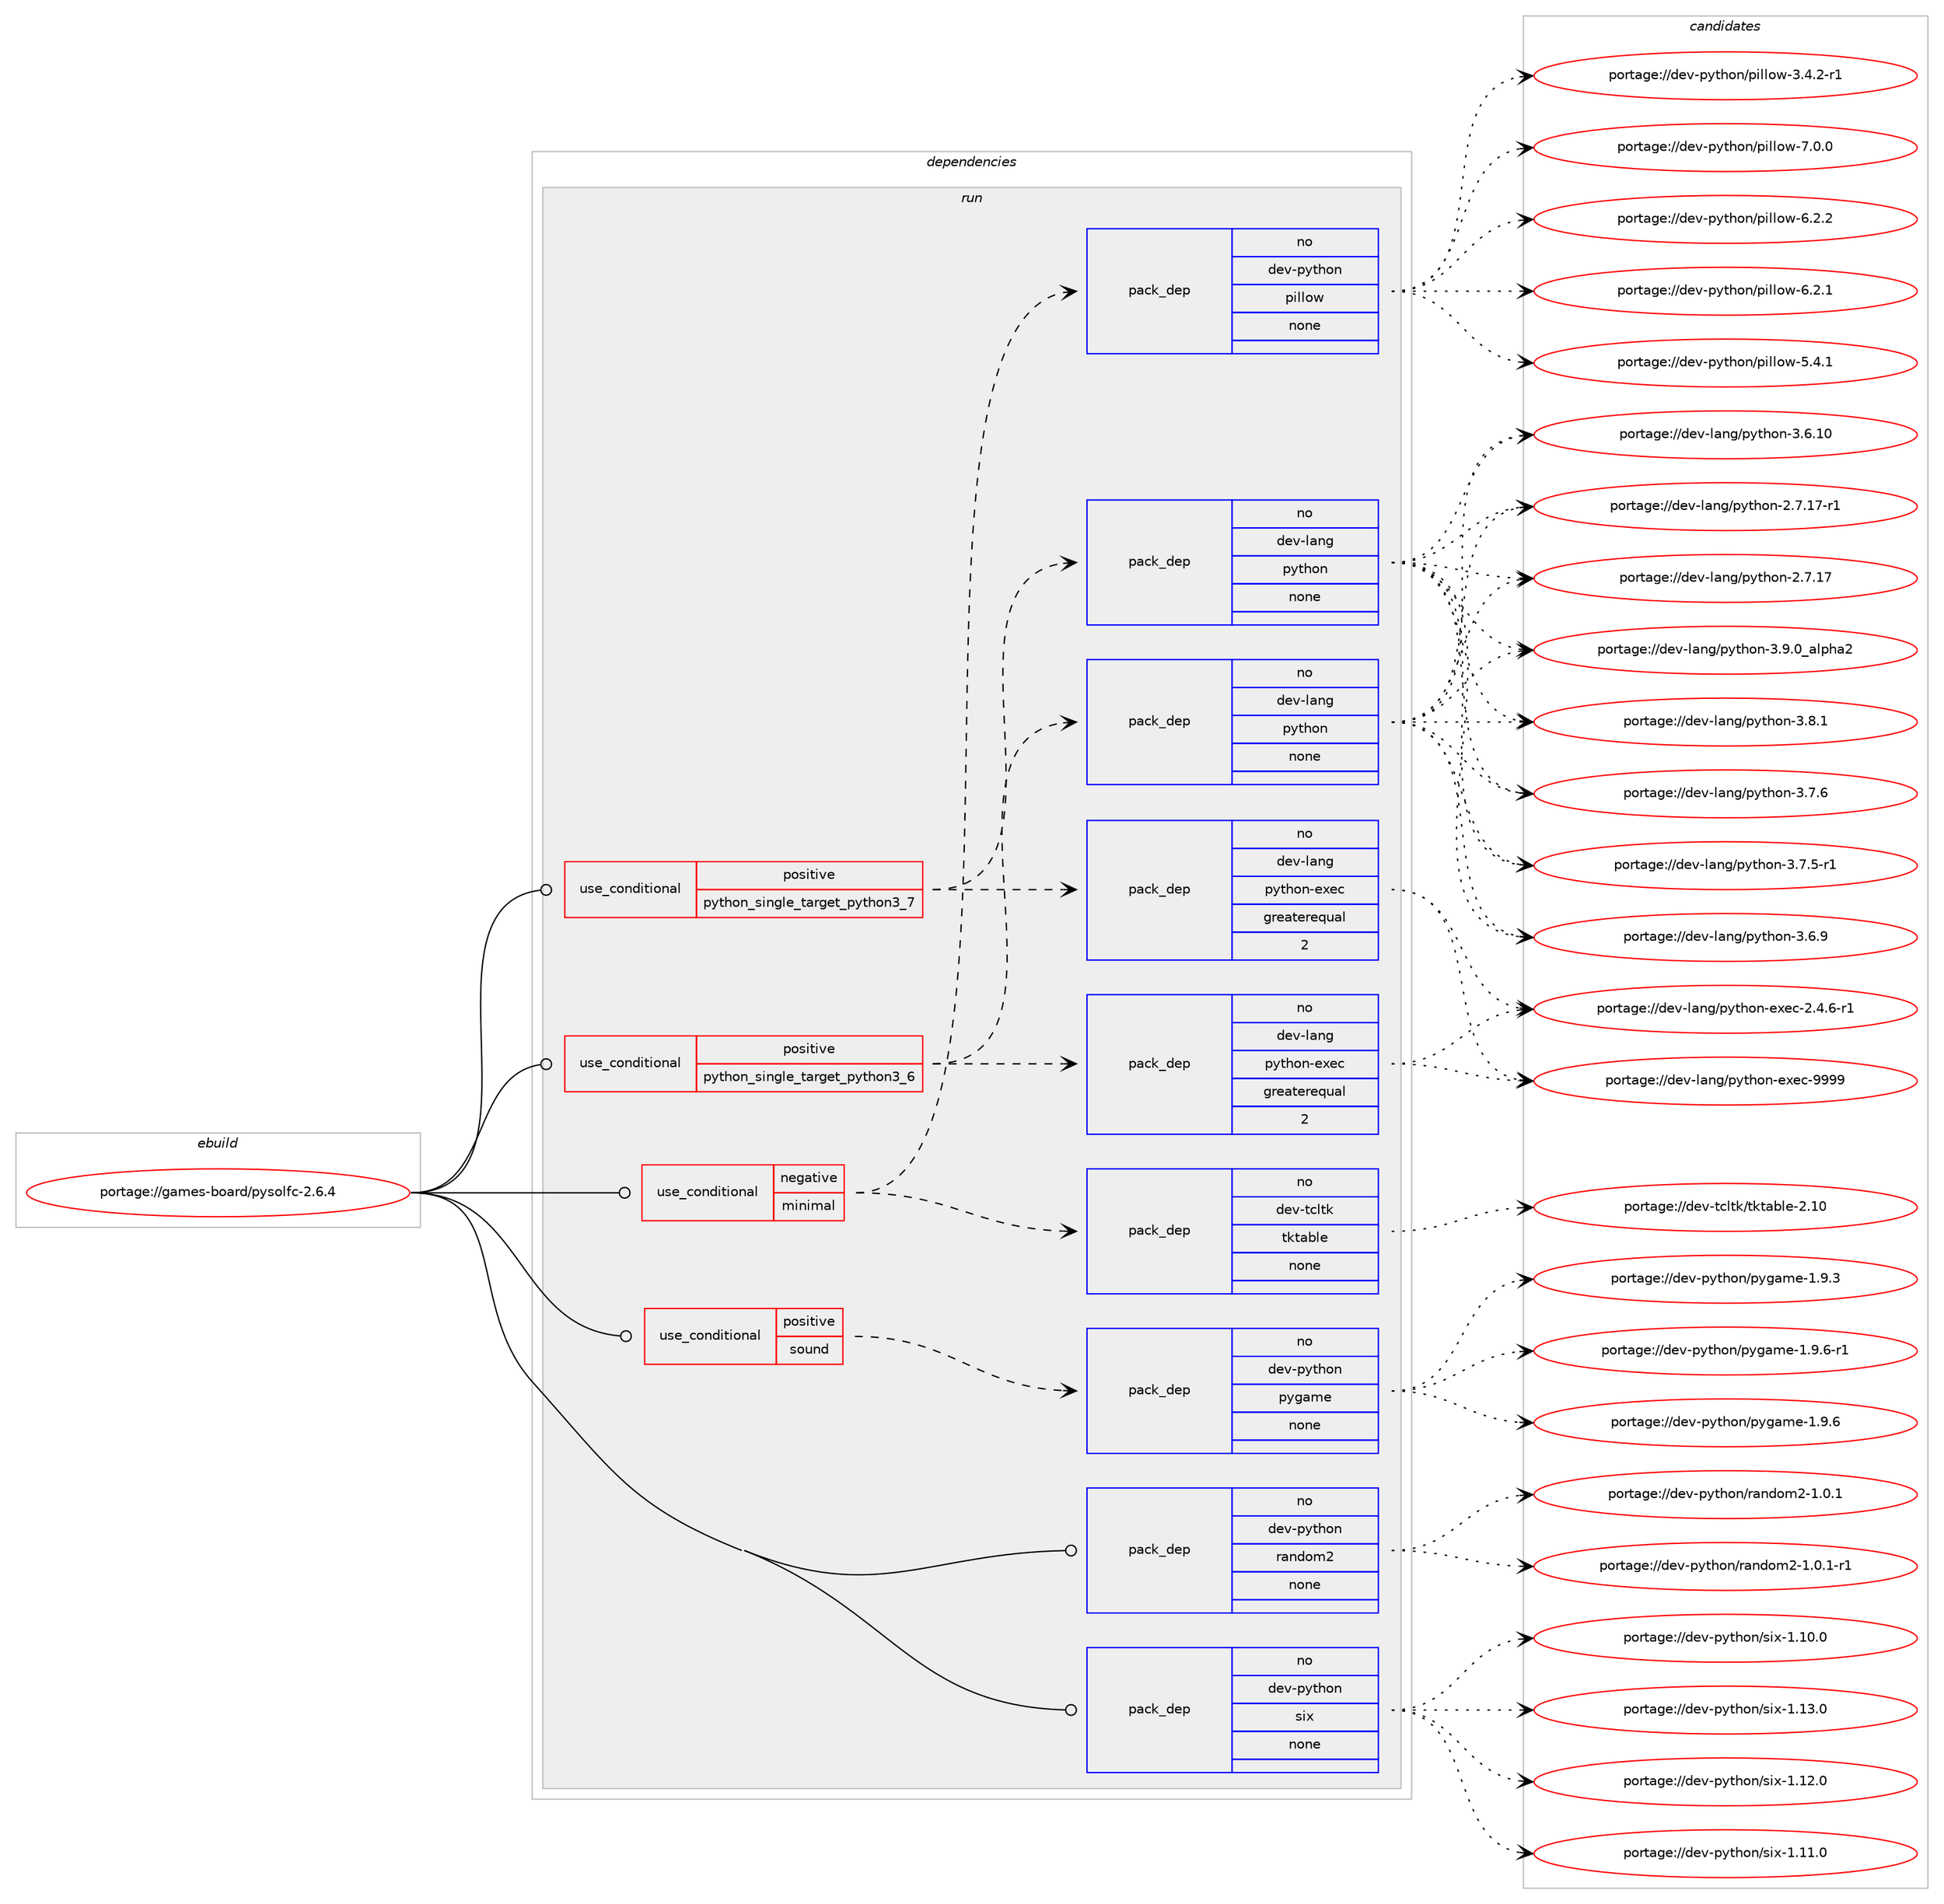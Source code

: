 digraph prolog {

# *************
# Graph options
# *************

newrank=true;
concentrate=true;
compound=true;
graph [rankdir=LR,fontname=Helvetica,fontsize=10,ranksep=1.5];#, ranksep=2.5, nodesep=0.2];
edge  [arrowhead=vee];
node  [fontname=Helvetica,fontsize=10];

# **********
# The ebuild
# **********

subgraph cluster_leftcol {
color=gray;
label=<<i>ebuild</i>>;
id [label="portage://games-board/pysolfc-2.6.4", color=red, width=4, href="../games-board/pysolfc-2.6.4.svg"];
}

# ****************
# The dependencies
# ****************

subgraph cluster_midcol {
color=gray;
label=<<i>dependencies</i>>;
subgraph cluster_compile {
fillcolor="#eeeeee";
style=filled;
label=<<i>compile</i>>;
}
subgraph cluster_compileandrun {
fillcolor="#eeeeee";
style=filled;
label=<<i>compile and run</i>>;
}
subgraph cluster_run {
fillcolor="#eeeeee";
style=filled;
label=<<i>run</i>>;
subgraph cond60150 {
dependency289085 [label=<<TABLE BORDER="0" CELLBORDER="1" CELLSPACING="0" CELLPADDING="4"><TR><TD ROWSPAN="3" CELLPADDING="10">use_conditional</TD></TR><TR><TD>negative</TD></TR><TR><TD>minimal</TD></TR></TABLE>>, shape=none, color=red];
subgraph pack224454 {
dependency289086 [label=<<TABLE BORDER="0" CELLBORDER="1" CELLSPACING="0" CELLPADDING="4" WIDTH="220"><TR><TD ROWSPAN="6" CELLPADDING="30">pack_dep</TD></TR><TR><TD WIDTH="110">no</TD></TR><TR><TD>dev-python</TD></TR><TR><TD>pillow</TD></TR><TR><TD>none</TD></TR><TR><TD></TD></TR></TABLE>>, shape=none, color=blue];
}
dependency289085:e -> dependency289086:w [weight=20,style="dashed",arrowhead="vee"];
subgraph pack224455 {
dependency289087 [label=<<TABLE BORDER="0" CELLBORDER="1" CELLSPACING="0" CELLPADDING="4" WIDTH="220"><TR><TD ROWSPAN="6" CELLPADDING="30">pack_dep</TD></TR><TR><TD WIDTH="110">no</TD></TR><TR><TD>dev-tcltk</TD></TR><TR><TD>tktable</TD></TR><TR><TD>none</TD></TR><TR><TD></TD></TR></TABLE>>, shape=none, color=blue];
}
dependency289085:e -> dependency289087:w [weight=20,style="dashed",arrowhead="vee"];
}
id:e -> dependency289085:w [weight=20,style="solid",arrowhead="odot"];
subgraph cond60151 {
dependency289088 [label=<<TABLE BORDER="0" CELLBORDER="1" CELLSPACING="0" CELLPADDING="4"><TR><TD ROWSPAN="3" CELLPADDING="10">use_conditional</TD></TR><TR><TD>positive</TD></TR><TR><TD>python_single_target_python3_6</TD></TR></TABLE>>, shape=none, color=red];
subgraph pack224456 {
dependency289089 [label=<<TABLE BORDER="0" CELLBORDER="1" CELLSPACING="0" CELLPADDING="4" WIDTH="220"><TR><TD ROWSPAN="6" CELLPADDING="30">pack_dep</TD></TR><TR><TD WIDTH="110">no</TD></TR><TR><TD>dev-lang</TD></TR><TR><TD>python</TD></TR><TR><TD>none</TD></TR><TR><TD></TD></TR></TABLE>>, shape=none, color=blue];
}
dependency289088:e -> dependency289089:w [weight=20,style="dashed",arrowhead="vee"];
subgraph pack224457 {
dependency289090 [label=<<TABLE BORDER="0" CELLBORDER="1" CELLSPACING="0" CELLPADDING="4" WIDTH="220"><TR><TD ROWSPAN="6" CELLPADDING="30">pack_dep</TD></TR><TR><TD WIDTH="110">no</TD></TR><TR><TD>dev-lang</TD></TR><TR><TD>python-exec</TD></TR><TR><TD>greaterequal</TD></TR><TR><TD>2</TD></TR></TABLE>>, shape=none, color=blue];
}
dependency289088:e -> dependency289090:w [weight=20,style="dashed",arrowhead="vee"];
}
id:e -> dependency289088:w [weight=20,style="solid",arrowhead="odot"];
subgraph cond60152 {
dependency289091 [label=<<TABLE BORDER="0" CELLBORDER="1" CELLSPACING="0" CELLPADDING="4"><TR><TD ROWSPAN="3" CELLPADDING="10">use_conditional</TD></TR><TR><TD>positive</TD></TR><TR><TD>python_single_target_python3_7</TD></TR></TABLE>>, shape=none, color=red];
subgraph pack224458 {
dependency289092 [label=<<TABLE BORDER="0" CELLBORDER="1" CELLSPACING="0" CELLPADDING="4" WIDTH="220"><TR><TD ROWSPAN="6" CELLPADDING="30">pack_dep</TD></TR><TR><TD WIDTH="110">no</TD></TR><TR><TD>dev-lang</TD></TR><TR><TD>python</TD></TR><TR><TD>none</TD></TR><TR><TD></TD></TR></TABLE>>, shape=none, color=blue];
}
dependency289091:e -> dependency289092:w [weight=20,style="dashed",arrowhead="vee"];
subgraph pack224459 {
dependency289093 [label=<<TABLE BORDER="0" CELLBORDER="1" CELLSPACING="0" CELLPADDING="4" WIDTH="220"><TR><TD ROWSPAN="6" CELLPADDING="30">pack_dep</TD></TR><TR><TD WIDTH="110">no</TD></TR><TR><TD>dev-lang</TD></TR><TR><TD>python-exec</TD></TR><TR><TD>greaterequal</TD></TR><TR><TD>2</TD></TR></TABLE>>, shape=none, color=blue];
}
dependency289091:e -> dependency289093:w [weight=20,style="dashed",arrowhead="vee"];
}
id:e -> dependency289091:w [weight=20,style="solid",arrowhead="odot"];
subgraph cond60153 {
dependency289094 [label=<<TABLE BORDER="0" CELLBORDER="1" CELLSPACING="0" CELLPADDING="4"><TR><TD ROWSPAN="3" CELLPADDING="10">use_conditional</TD></TR><TR><TD>positive</TD></TR><TR><TD>sound</TD></TR></TABLE>>, shape=none, color=red];
subgraph pack224460 {
dependency289095 [label=<<TABLE BORDER="0" CELLBORDER="1" CELLSPACING="0" CELLPADDING="4" WIDTH="220"><TR><TD ROWSPAN="6" CELLPADDING="30">pack_dep</TD></TR><TR><TD WIDTH="110">no</TD></TR><TR><TD>dev-python</TD></TR><TR><TD>pygame</TD></TR><TR><TD>none</TD></TR><TR><TD></TD></TR></TABLE>>, shape=none, color=blue];
}
dependency289094:e -> dependency289095:w [weight=20,style="dashed",arrowhead="vee"];
}
id:e -> dependency289094:w [weight=20,style="solid",arrowhead="odot"];
subgraph pack224461 {
dependency289096 [label=<<TABLE BORDER="0" CELLBORDER="1" CELLSPACING="0" CELLPADDING="4" WIDTH="220"><TR><TD ROWSPAN="6" CELLPADDING="30">pack_dep</TD></TR><TR><TD WIDTH="110">no</TD></TR><TR><TD>dev-python</TD></TR><TR><TD>random2</TD></TR><TR><TD>none</TD></TR><TR><TD></TD></TR></TABLE>>, shape=none, color=blue];
}
id:e -> dependency289096:w [weight=20,style="solid",arrowhead="odot"];
subgraph pack224462 {
dependency289097 [label=<<TABLE BORDER="0" CELLBORDER="1" CELLSPACING="0" CELLPADDING="4" WIDTH="220"><TR><TD ROWSPAN="6" CELLPADDING="30">pack_dep</TD></TR><TR><TD WIDTH="110">no</TD></TR><TR><TD>dev-python</TD></TR><TR><TD>six</TD></TR><TR><TD>none</TD></TR><TR><TD></TD></TR></TABLE>>, shape=none, color=blue];
}
id:e -> dependency289097:w [weight=20,style="solid",arrowhead="odot"];
}
}

# **************
# The candidates
# **************

subgraph cluster_choices {
rank=same;
color=gray;
label=<<i>candidates</i>>;

subgraph choice224454 {
color=black;
nodesep=1;
choice1001011184511212111610411111047112105108108111119455546484648 [label="portage://dev-python/pillow-7.0.0", color=red, width=4,href="../dev-python/pillow-7.0.0.svg"];
choice1001011184511212111610411111047112105108108111119455446504650 [label="portage://dev-python/pillow-6.2.2", color=red, width=4,href="../dev-python/pillow-6.2.2.svg"];
choice1001011184511212111610411111047112105108108111119455446504649 [label="portage://dev-python/pillow-6.2.1", color=red, width=4,href="../dev-python/pillow-6.2.1.svg"];
choice1001011184511212111610411111047112105108108111119455346524649 [label="portage://dev-python/pillow-5.4.1", color=red, width=4,href="../dev-python/pillow-5.4.1.svg"];
choice10010111845112121116104111110471121051081081111194551465246504511449 [label="portage://dev-python/pillow-3.4.2-r1", color=red, width=4,href="../dev-python/pillow-3.4.2-r1.svg"];
dependency289086:e -> choice1001011184511212111610411111047112105108108111119455546484648:w [style=dotted,weight="100"];
dependency289086:e -> choice1001011184511212111610411111047112105108108111119455446504650:w [style=dotted,weight="100"];
dependency289086:e -> choice1001011184511212111610411111047112105108108111119455446504649:w [style=dotted,weight="100"];
dependency289086:e -> choice1001011184511212111610411111047112105108108111119455346524649:w [style=dotted,weight="100"];
dependency289086:e -> choice10010111845112121116104111110471121051081081111194551465246504511449:w [style=dotted,weight="100"];
}
subgraph choice224455 {
color=black;
nodesep=1;
choice10010111845116991081161074711610711697981081014550464948 [label="portage://dev-tcltk/tktable-2.10", color=red, width=4,href="../dev-tcltk/tktable-2.10.svg"];
dependency289087:e -> choice10010111845116991081161074711610711697981081014550464948:w [style=dotted,weight="100"];
}
subgraph choice224456 {
color=black;
nodesep=1;
choice10010111845108971101034711212111610411111045514657464895971081121049750 [label="portage://dev-lang/python-3.9.0_alpha2", color=red, width=4,href="../dev-lang/python-3.9.0_alpha2.svg"];
choice100101118451089711010347112121116104111110455146564649 [label="portage://dev-lang/python-3.8.1", color=red, width=4,href="../dev-lang/python-3.8.1.svg"];
choice100101118451089711010347112121116104111110455146554654 [label="portage://dev-lang/python-3.7.6", color=red, width=4,href="../dev-lang/python-3.7.6.svg"];
choice1001011184510897110103471121211161041111104551465546534511449 [label="portage://dev-lang/python-3.7.5-r1", color=red, width=4,href="../dev-lang/python-3.7.5-r1.svg"];
choice100101118451089711010347112121116104111110455146544657 [label="portage://dev-lang/python-3.6.9", color=red, width=4,href="../dev-lang/python-3.6.9.svg"];
choice10010111845108971101034711212111610411111045514654464948 [label="portage://dev-lang/python-3.6.10", color=red, width=4,href="../dev-lang/python-3.6.10.svg"];
choice100101118451089711010347112121116104111110455046554649554511449 [label="portage://dev-lang/python-2.7.17-r1", color=red, width=4,href="../dev-lang/python-2.7.17-r1.svg"];
choice10010111845108971101034711212111610411111045504655464955 [label="portage://dev-lang/python-2.7.17", color=red, width=4,href="../dev-lang/python-2.7.17.svg"];
dependency289089:e -> choice10010111845108971101034711212111610411111045514657464895971081121049750:w [style=dotted,weight="100"];
dependency289089:e -> choice100101118451089711010347112121116104111110455146564649:w [style=dotted,weight="100"];
dependency289089:e -> choice100101118451089711010347112121116104111110455146554654:w [style=dotted,weight="100"];
dependency289089:e -> choice1001011184510897110103471121211161041111104551465546534511449:w [style=dotted,weight="100"];
dependency289089:e -> choice100101118451089711010347112121116104111110455146544657:w [style=dotted,weight="100"];
dependency289089:e -> choice10010111845108971101034711212111610411111045514654464948:w [style=dotted,weight="100"];
dependency289089:e -> choice100101118451089711010347112121116104111110455046554649554511449:w [style=dotted,weight="100"];
dependency289089:e -> choice10010111845108971101034711212111610411111045504655464955:w [style=dotted,weight="100"];
}
subgraph choice224457 {
color=black;
nodesep=1;
choice10010111845108971101034711212111610411111045101120101994557575757 [label="portage://dev-lang/python-exec-9999", color=red, width=4,href="../dev-lang/python-exec-9999.svg"];
choice10010111845108971101034711212111610411111045101120101994550465246544511449 [label="portage://dev-lang/python-exec-2.4.6-r1", color=red, width=4,href="../dev-lang/python-exec-2.4.6-r1.svg"];
dependency289090:e -> choice10010111845108971101034711212111610411111045101120101994557575757:w [style=dotted,weight="100"];
dependency289090:e -> choice10010111845108971101034711212111610411111045101120101994550465246544511449:w [style=dotted,weight="100"];
}
subgraph choice224458 {
color=black;
nodesep=1;
choice10010111845108971101034711212111610411111045514657464895971081121049750 [label="portage://dev-lang/python-3.9.0_alpha2", color=red, width=4,href="../dev-lang/python-3.9.0_alpha2.svg"];
choice100101118451089711010347112121116104111110455146564649 [label="portage://dev-lang/python-3.8.1", color=red, width=4,href="../dev-lang/python-3.8.1.svg"];
choice100101118451089711010347112121116104111110455146554654 [label="portage://dev-lang/python-3.7.6", color=red, width=4,href="../dev-lang/python-3.7.6.svg"];
choice1001011184510897110103471121211161041111104551465546534511449 [label="portage://dev-lang/python-3.7.5-r1", color=red, width=4,href="../dev-lang/python-3.7.5-r1.svg"];
choice100101118451089711010347112121116104111110455146544657 [label="portage://dev-lang/python-3.6.9", color=red, width=4,href="../dev-lang/python-3.6.9.svg"];
choice10010111845108971101034711212111610411111045514654464948 [label="portage://dev-lang/python-3.6.10", color=red, width=4,href="../dev-lang/python-3.6.10.svg"];
choice100101118451089711010347112121116104111110455046554649554511449 [label="portage://dev-lang/python-2.7.17-r1", color=red, width=4,href="../dev-lang/python-2.7.17-r1.svg"];
choice10010111845108971101034711212111610411111045504655464955 [label="portage://dev-lang/python-2.7.17", color=red, width=4,href="../dev-lang/python-2.7.17.svg"];
dependency289092:e -> choice10010111845108971101034711212111610411111045514657464895971081121049750:w [style=dotted,weight="100"];
dependency289092:e -> choice100101118451089711010347112121116104111110455146564649:w [style=dotted,weight="100"];
dependency289092:e -> choice100101118451089711010347112121116104111110455146554654:w [style=dotted,weight="100"];
dependency289092:e -> choice1001011184510897110103471121211161041111104551465546534511449:w [style=dotted,weight="100"];
dependency289092:e -> choice100101118451089711010347112121116104111110455146544657:w [style=dotted,weight="100"];
dependency289092:e -> choice10010111845108971101034711212111610411111045514654464948:w [style=dotted,weight="100"];
dependency289092:e -> choice100101118451089711010347112121116104111110455046554649554511449:w [style=dotted,weight="100"];
dependency289092:e -> choice10010111845108971101034711212111610411111045504655464955:w [style=dotted,weight="100"];
}
subgraph choice224459 {
color=black;
nodesep=1;
choice10010111845108971101034711212111610411111045101120101994557575757 [label="portage://dev-lang/python-exec-9999", color=red, width=4,href="../dev-lang/python-exec-9999.svg"];
choice10010111845108971101034711212111610411111045101120101994550465246544511449 [label="portage://dev-lang/python-exec-2.4.6-r1", color=red, width=4,href="../dev-lang/python-exec-2.4.6-r1.svg"];
dependency289093:e -> choice10010111845108971101034711212111610411111045101120101994557575757:w [style=dotted,weight="100"];
dependency289093:e -> choice10010111845108971101034711212111610411111045101120101994550465246544511449:w [style=dotted,weight="100"];
}
subgraph choice224460 {
color=black;
nodesep=1;
choice1001011184511212111610411111047112121103971091014549465746544511449 [label="portage://dev-python/pygame-1.9.6-r1", color=red, width=4,href="../dev-python/pygame-1.9.6-r1.svg"];
choice100101118451121211161041111104711212110397109101454946574654 [label="portage://dev-python/pygame-1.9.6", color=red, width=4,href="../dev-python/pygame-1.9.6.svg"];
choice100101118451121211161041111104711212110397109101454946574651 [label="portage://dev-python/pygame-1.9.3", color=red, width=4,href="../dev-python/pygame-1.9.3.svg"];
dependency289095:e -> choice1001011184511212111610411111047112121103971091014549465746544511449:w [style=dotted,weight="100"];
dependency289095:e -> choice100101118451121211161041111104711212110397109101454946574654:w [style=dotted,weight="100"];
dependency289095:e -> choice100101118451121211161041111104711212110397109101454946574651:w [style=dotted,weight="100"];
}
subgraph choice224461 {
color=black;
nodesep=1;
choice100101118451121211161041111104711497110100111109504549464846494511449 [label="portage://dev-python/random2-1.0.1-r1", color=red, width=4,href="../dev-python/random2-1.0.1-r1.svg"];
choice10010111845112121116104111110471149711010011110950454946484649 [label="portage://dev-python/random2-1.0.1", color=red, width=4,href="../dev-python/random2-1.0.1.svg"];
dependency289096:e -> choice100101118451121211161041111104711497110100111109504549464846494511449:w [style=dotted,weight="100"];
dependency289096:e -> choice10010111845112121116104111110471149711010011110950454946484649:w [style=dotted,weight="100"];
}
subgraph choice224462 {
color=black;
nodesep=1;
choice100101118451121211161041111104711510512045494649514648 [label="portage://dev-python/six-1.13.0", color=red, width=4,href="../dev-python/six-1.13.0.svg"];
choice100101118451121211161041111104711510512045494649504648 [label="portage://dev-python/six-1.12.0", color=red, width=4,href="../dev-python/six-1.12.0.svg"];
choice100101118451121211161041111104711510512045494649494648 [label="portage://dev-python/six-1.11.0", color=red, width=4,href="../dev-python/six-1.11.0.svg"];
choice100101118451121211161041111104711510512045494649484648 [label="portage://dev-python/six-1.10.0", color=red, width=4,href="../dev-python/six-1.10.0.svg"];
dependency289097:e -> choice100101118451121211161041111104711510512045494649514648:w [style=dotted,weight="100"];
dependency289097:e -> choice100101118451121211161041111104711510512045494649504648:w [style=dotted,weight="100"];
dependency289097:e -> choice100101118451121211161041111104711510512045494649494648:w [style=dotted,weight="100"];
dependency289097:e -> choice100101118451121211161041111104711510512045494649484648:w [style=dotted,weight="100"];
}
}

}
